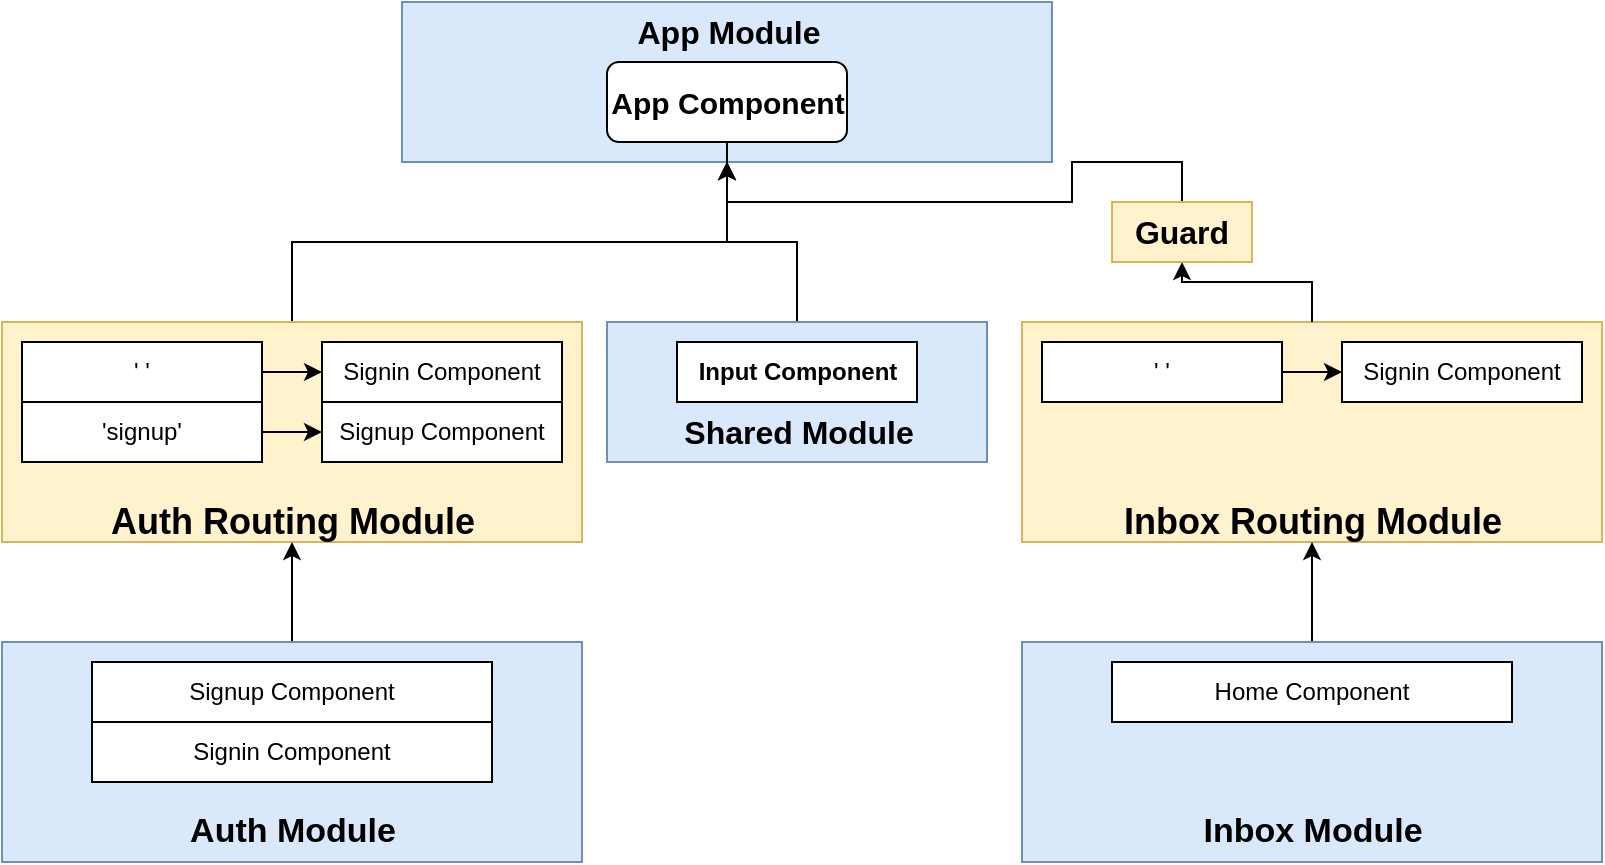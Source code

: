 <mxfile version="21.6.6" type="device">
  <diagram name="Page-1" id="KcpJl5SLcXk-gfii4vlG">
    <mxGraphModel dx="880" dy="478" grid="1" gridSize="10" guides="1" tooltips="1" connect="1" arrows="1" fold="1" page="1" pageScale="1" pageWidth="850" pageHeight="1100" math="0" shadow="0">
      <root>
        <mxCell id="0" />
        <mxCell id="1" parent="0" />
        <mxCell id="Yo6CcI9XMuhXlqxaU10E-1" value="" style="rounded=0;whiteSpace=wrap;html=1;fillColor=#dae8fc;strokeColor=#6c8ebf;" vertex="1" parent="1">
          <mxGeometry x="240" y="80" width="325" height="80" as="geometry" />
        </mxCell>
        <mxCell id="Yo6CcI9XMuhXlqxaU10E-2" value="App Module" style="text;html=1;align=center;verticalAlign=middle;resizable=0;points=[];autosize=1;strokeColor=none;fillColor=none;fontStyle=1;fontSize=16;" vertex="1" parent="1">
          <mxGeometry x="342.5" y="80" width="120" height="30" as="geometry" />
        </mxCell>
        <mxCell id="Yo6CcI9XMuhXlqxaU10E-35" value="" style="edgeStyle=orthogonalEdgeStyle;rounded=0;orthogonalLoop=1;jettySize=auto;html=1;" edge="1" parent="1" source="Yo6CcI9XMuhXlqxaU10E-4" target="Yo6CcI9XMuhXlqxaU10E-14">
          <mxGeometry relative="1" as="geometry" />
        </mxCell>
        <mxCell id="Yo6CcI9XMuhXlqxaU10E-4" value="App Component" style="rounded=1;whiteSpace=wrap;html=1;fontStyle=1;fontSize=15;" vertex="1" parent="1">
          <mxGeometry x="342.5" y="110" width="120" height="40" as="geometry" />
        </mxCell>
        <mxCell id="Yo6CcI9XMuhXlqxaU10E-32" style="edgeStyle=orthogonalEdgeStyle;rounded=0;orthogonalLoop=1;jettySize=auto;html=1;exitX=0.5;exitY=0;exitDx=0;exitDy=0;entryX=0.5;entryY=1;entryDx=0;entryDy=0;" edge="1" parent="1" source="Yo6CcI9XMuhXlqxaU10E-5" target="Yo6CcI9XMuhXlqxaU10E-1">
          <mxGeometry relative="1" as="geometry" />
        </mxCell>
        <mxCell id="Yo6CcI9XMuhXlqxaU10E-5" value="" style="rounded=0;whiteSpace=wrap;html=1;fillColor=#fff2cc;strokeColor=#d6b656;" vertex="1" parent="1">
          <mxGeometry x="40" y="240" width="290" height="110" as="geometry" />
        </mxCell>
        <mxCell id="Yo6CcI9XMuhXlqxaU10E-11" style="edgeStyle=orthogonalEdgeStyle;rounded=0;orthogonalLoop=1;jettySize=auto;html=1;exitX=1;exitY=0.5;exitDx=0;exitDy=0;entryX=0;entryY=0.5;entryDx=0;entryDy=0;" edge="1" parent="1" source="Yo6CcI9XMuhXlqxaU10E-6" target="Yo6CcI9XMuhXlqxaU10E-8">
          <mxGeometry relative="1" as="geometry" />
        </mxCell>
        <mxCell id="Yo6CcI9XMuhXlqxaU10E-6" value="&#39; &#39;" style="rounded=0;whiteSpace=wrap;html=1;" vertex="1" parent="1">
          <mxGeometry x="50" y="250" width="120" height="30" as="geometry" />
        </mxCell>
        <mxCell id="Yo6CcI9XMuhXlqxaU10E-12" style="edgeStyle=orthogonalEdgeStyle;rounded=0;orthogonalLoop=1;jettySize=auto;html=1;exitX=1;exitY=0.5;exitDx=0;exitDy=0;" edge="1" parent="1" source="Yo6CcI9XMuhXlqxaU10E-7" target="Yo6CcI9XMuhXlqxaU10E-9">
          <mxGeometry relative="1" as="geometry" />
        </mxCell>
        <mxCell id="Yo6CcI9XMuhXlqxaU10E-7" value="&#39;signup&#39;" style="rounded=0;whiteSpace=wrap;html=1;" vertex="1" parent="1">
          <mxGeometry x="50" y="280" width="120" height="30" as="geometry" />
        </mxCell>
        <mxCell id="Yo6CcI9XMuhXlqxaU10E-8" value="Signin Component" style="rounded=0;whiteSpace=wrap;html=1;" vertex="1" parent="1">
          <mxGeometry x="200" y="250" width="120" height="30" as="geometry" />
        </mxCell>
        <mxCell id="Yo6CcI9XMuhXlqxaU10E-9" value="Signup Component" style="rounded=0;whiteSpace=wrap;html=1;" vertex="1" parent="1">
          <mxGeometry x="200" y="280" width="120" height="30" as="geometry" />
        </mxCell>
        <mxCell id="Yo6CcI9XMuhXlqxaU10E-10" value="Auth Routing Module" style="text;html=1;align=center;verticalAlign=middle;resizable=0;points=[];autosize=1;strokeColor=none;fillColor=none;fontStyle=1;fontSize=18;" vertex="1" parent="1">
          <mxGeometry x="80" y="320" width="210" height="40" as="geometry" />
        </mxCell>
        <mxCell id="Yo6CcI9XMuhXlqxaU10E-33" style="edgeStyle=orthogonalEdgeStyle;rounded=0;orthogonalLoop=1;jettySize=auto;html=1;exitX=0.5;exitY=0;exitDx=0;exitDy=0;entryX=0.5;entryY=1;entryDx=0;entryDy=0;" edge="1" parent="1" source="Yo6CcI9XMuhXlqxaU10E-13" target="Yo6CcI9XMuhXlqxaU10E-1">
          <mxGeometry relative="1" as="geometry">
            <mxPoint x="400" y="160" as="targetPoint" />
          </mxGeometry>
        </mxCell>
        <mxCell id="Yo6CcI9XMuhXlqxaU10E-13" value="" style="whiteSpace=wrap;html=1;fillColor=#dae8fc;strokeColor=#6c8ebf;" vertex="1" parent="1">
          <mxGeometry x="342.5" y="240" width="190" height="70" as="geometry" />
        </mxCell>
        <mxCell id="Yo6CcI9XMuhXlqxaU10E-14" value="Input Component" style="rounded=0;whiteSpace=wrap;html=1;fontStyle=1" vertex="1" parent="1">
          <mxGeometry x="377.5" y="250" width="120" height="30" as="geometry" />
        </mxCell>
        <mxCell id="Yo6CcI9XMuhXlqxaU10E-15" value="Shared Module" style="text;html=1;align=center;verticalAlign=middle;resizable=0;points=[];autosize=1;strokeColor=none;fillColor=none;fontStyle=1;fontSize=16;" vertex="1" parent="1">
          <mxGeometry x="367.5" y="280" width="140" height="30" as="geometry" />
        </mxCell>
        <mxCell id="Yo6CcI9XMuhXlqxaU10E-34" style="edgeStyle=orthogonalEdgeStyle;rounded=0;orthogonalLoop=1;jettySize=auto;html=1;exitX=0.5;exitY=0;exitDx=0;exitDy=0;entryX=0.5;entryY=1;entryDx=0;entryDy=0;" edge="1" parent="1" source="Yo6CcI9XMuhXlqxaU10E-38" target="Yo6CcI9XMuhXlqxaU10E-1">
          <mxGeometry relative="1" as="geometry">
            <mxPoint x="400" y="160" as="targetPoint" />
          </mxGeometry>
        </mxCell>
        <mxCell id="Yo6CcI9XMuhXlqxaU10E-16" value="" style="rounded=0;whiteSpace=wrap;html=1;fillColor=#fff2cc;strokeColor=#d6b656;" vertex="1" parent="1">
          <mxGeometry x="550" y="240" width="290" height="110" as="geometry" />
        </mxCell>
        <mxCell id="Yo6CcI9XMuhXlqxaU10E-17" style="edgeStyle=orthogonalEdgeStyle;rounded=0;orthogonalLoop=1;jettySize=auto;html=1;exitX=1;exitY=0.5;exitDx=0;exitDy=0;entryX=0;entryY=0.5;entryDx=0;entryDy=0;" edge="1" parent="1" source="Yo6CcI9XMuhXlqxaU10E-18" target="Yo6CcI9XMuhXlqxaU10E-21">
          <mxGeometry relative="1" as="geometry" />
        </mxCell>
        <mxCell id="Yo6CcI9XMuhXlqxaU10E-18" value="&#39; &#39;" style="rounded=0;whiteSpace=wrap;html=1;" vertex="1" parent="1">
          <mxGeometry x="560" y="250" width="120" height="30" as="geometry" />
        </mxCell>
        <mxCell id="Yo6CcI9XMuhXlqxaU10E-21" value="Signin Component" style="rounded=0;whiteSpace=wrap;html=1;" vertex="1" parent="1">
          <mxGeometry x="710" y="250" width="120" height="30" as="geometry" />
        </mxCell>
        <mxCell id="Yo6CcI9XMuhXlqxaU10E-23" value="Inbox Routing Module" style="text;html=1;align=center;verticalAlign=middle;resizable=0;points=[];autosize=1;strokeColor=none;fillColor=none;fontStyle=1;fontSize=18;" vertex="1" parent="1">
          <mxGeometry x="590" y="320" width="210" height="40" as="geometry" />
        </mxCell>
        <mxCell id="Yo6CcI9XMuhXlqxaU10E-36" style="edgeStyle=orthogonalEdgeStyle;rounded=0;orthogonalLoop=1;jettySize=auto;html=1;exitX=0.5;exitY=0;exitDx=0;exitDy=0;entryX=0.5;entryY=0.75;entryDx=0;entryDy=0;entryPerimeter=0;" edge="1" parent="1" source="Yo6CcI9XMuhXlqxaU10E-24" target="Yo6CcI9XMuhXlqxaU10E-10">
          <mxGeometry relative="1" as="geometry" />
        </mxCell>
        <mxCell id="Yo6CcI9XMuhXlqxaU10E-24" value="" style="whiteSpace=wrap;html=1;fillColor=#dae8fc;strokeColor=#6c8ebf;" vertex="1" parent="1">
          <mxGeometry x="40" y="400" width="290" height="110" as="geometry" />
        </mxCell>
        <mxCell id="Yo6CcI9XMuhXlqxaU10E-25" value="Signup Component" style="rounded=0;whiteSpace=wrap;html=1;" vertex="1" parent="1">
          <mxGeometry x="85" y="410" width="200" height="30" as="geometry" />
        </mxCell>
        <mxCell id="Yo6CcI9XMuhXlqxaU10E-26" value="Signin Component" style="rounded=0;whiteSpace=wrap;html=1;" vertex="1" parent="1">
          <mxGeometry x="85" y="440" width="200" height="30" as="geometry" />
        </mxCell>
        <mxCell id="Yo6CcI9XMuhXlqxaU10E-27" value="Auth Module" style="text;html=1;align=center;verticalAlign=middle;resizable=0;points=[];autosize=1;strokeColor=none;fillColor=none;fontStyle=1;fontSize=17;" vertex="1" parent="1">
          <mxGeometry x="120" y="480" width="130" height="30" as="geometry" />
        </mxCell>
        <mxCell id="Yo6CcI9XMuhXlqxaU10E-37" style="edgeStyle=orthogonalEdgeStyle;rounded=0;orthogonalLoop=1;jettySize=auto;html=1;exitX=0.5;exitY=0;exitDx=0;exitDy=0;entryX=0.5;entryY=0.75;entryDx=0;entryDy=0;entryPerimeter=0;" edge="1" parent="1" source="Yo6CcI9XMuhXlqxaU10E-28" target="Yo6CcI9XMuhXlqxaU10E-23">
          <mxGeometry relative="1" as="geometry" />
        </mxCell>
        <mxCell id="Yo6CcI9XMuhXlqxaU10E-28" value="" style="whiteSpace=wrap;html=1;fillColor=#dae8fc;strokeColor=#6c8ebf;" vertex="1" parent="1">
          <mxGeometry x="550" y="400" width="290" height="110" as="geometry" />
        </mxCell>
        <mxCell id="Yo6CcI9XMuhXlqxaU10E-29" value="Home Component" style="rounded=0;whiteSpace=wrap;html=1;" vertex="1" parent="1">
          <mxGeometry x="595" y="410" width="200" height="30" as="geometry" />
        </mxCell>
        <mxCell id="Yo6CcI9XMuhXlqxaU10E-31" value="Inbox Module" style="text;html=1;align=center;verticalAlign=middle;resizable=0;points=[];autosize=1;strokeColor=none;fillColor=none;fontStyle=1;fontSize=17;" vertex="1" parent="1">
          <mxGeometry x="630" y="480" width="130" height="30" as="geometry" />
        </mxCell>
        <mxCell id="Yo6CcI9XMuhXlqxaU10E-39" value="" style="edgeStyle=orthogonalEdgeStyle;rounded=0;orthogonalLoop=1;jettySize=auto;html=1;exitX=0.5;exitY=0;exitDx=0;exitDy=0;entryX=0.5;entryY=1;entryDx=0;entryDy=0;" edge="1" parent="1" source="Yo6CcI9XMuhXlqxaU10E-16" target="Yo6CcI9XMuhXlqxaU10E-38">
          <mxGeometry relative="1" as="geometry">
            <mxPoint x="403" y="160" as="targetPoint" />
            <mxPoint x="695" y="240" as="sourcePoint" />
          </mxGeometry>
        </mxCell>
        <mxCell id="Yo6CcI9XMuhXlqxaU10E-38" value="Guard" style="whiteSpace=wrap;html=1;fillColor=#fff2cc;strokeColor=#d6b656;fontStyle=1;fontSize=16;" vertex="1" parent="1">
          <mxGeometry x="595" y="180" width="70" height="30" as="geometry" />
        </mxCell>
      </root>
    </mxGraphModel>
  </diagram>
</mxfile>
